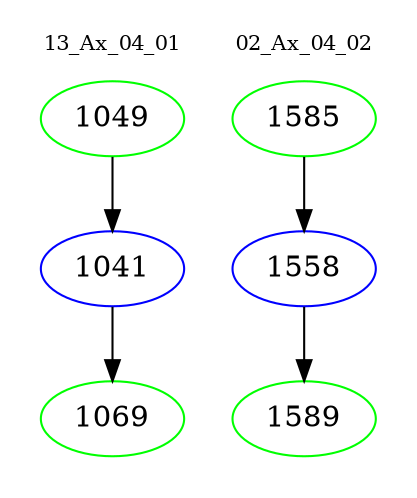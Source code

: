 digraph{
subgraph cluster_0 {
color = white
label = "13_Ax_04_01";
fontsize=10;
T0_1049 [label="1049", color="green"]
T0_1049 -> T0_1041 [color="black"]
T0_1041 [label="1041", color="blue"]
T0_1041 -> T0_1069 [color="black"]
T0_1069 [label="1069", color="green"]
}
subgraph cluster_1 {
color = white
label = "02_Ax_04_02";
fontsize=10;
T1_1585 [label="1585", color="green"]
T1_1585 -> T1_1558 [color="black"]
T1_1558 [label="1558", color="blue"]
T1_1558 -> T1_1589 [color="black"]
T1_1589 [label="1589", color="green"]
}
}
